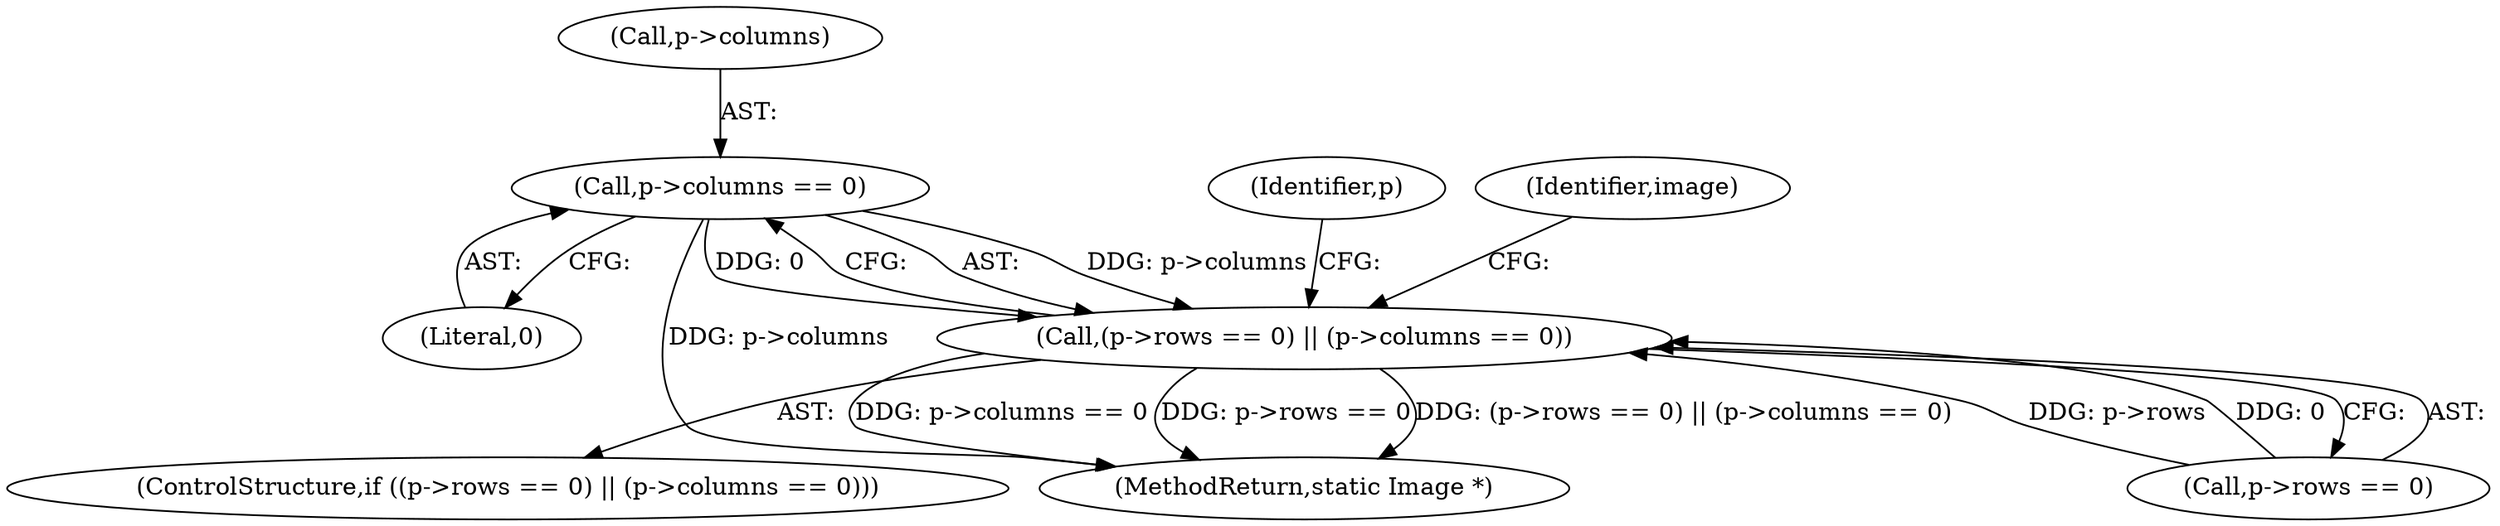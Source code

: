 digraph "0_ImageMagick_8985ed08f01d465ee65ab5a106186b3868b6f601@pointer" {
"1001783" [label="(Call,p->columns == 0)"];
"1001777" [label="(Call,(p->rows == 0) || (p->columns == 0))"];
"1001787" [label="(Literal,0)"];
"1001874" [label="(MethodReturn,static Image *)"];
"1001777" [label="(Call,(p->rows == 0) || (p->columns == 0))"];
"1001776" [label="(ControlStructure,if ((p->rows == 0) || (p->columns == 0)))"];
"1001783" [label="(Call,p->columns == 0)"];
"1001778" [label="(Call,p->rows == 0)"];
"1001784" [label="(Call,p->columns)"];
"1001790" [label="(Identifier,p)"];
"1001800" [label="(Identifier,image)"];
"1001783" -> "1001777"  [label="AST: "];
"1001783" -> "1001787"  [label="CFG: "];
"1001784" -> "1001783"  [label="AST: "];
"1001787" -> "1001783"  [label="AST: "];
"1001777" -> "1001783"  [label="CFG: "];
"1001783" -> "1001874"  [label="DDG: p->columns"];
"1001783" -> "1001777"  [label="DDG: p->columns"];
"1001783" -> "1001777"  [label="DDG: 0"];
"1001777" -> "1001776"  [label="AST: "];
"1001777" -> "1001778"  [label="CFG: "];
"1001778" -> "1001777"  [label="AST: "];
"1001790" -> "1001777"  [label="CFG: "];
"1001800" -> "1001777"  [label="CFG: "];
"1001777" -> "1001874"  [label="DDG: p->rows == 0"];
"1001777" -> "1001874"  [label="DDG: (p->rows == 0) || (p->columns == 0)"];
"1001777" -> "1001874"  [label="DDG: p->columns == 0"];
"1001778" -> "1001777"  [label="DDG: p->rows"];
"1001778" -> "1001777"  [label="DDG: 0"];
}

